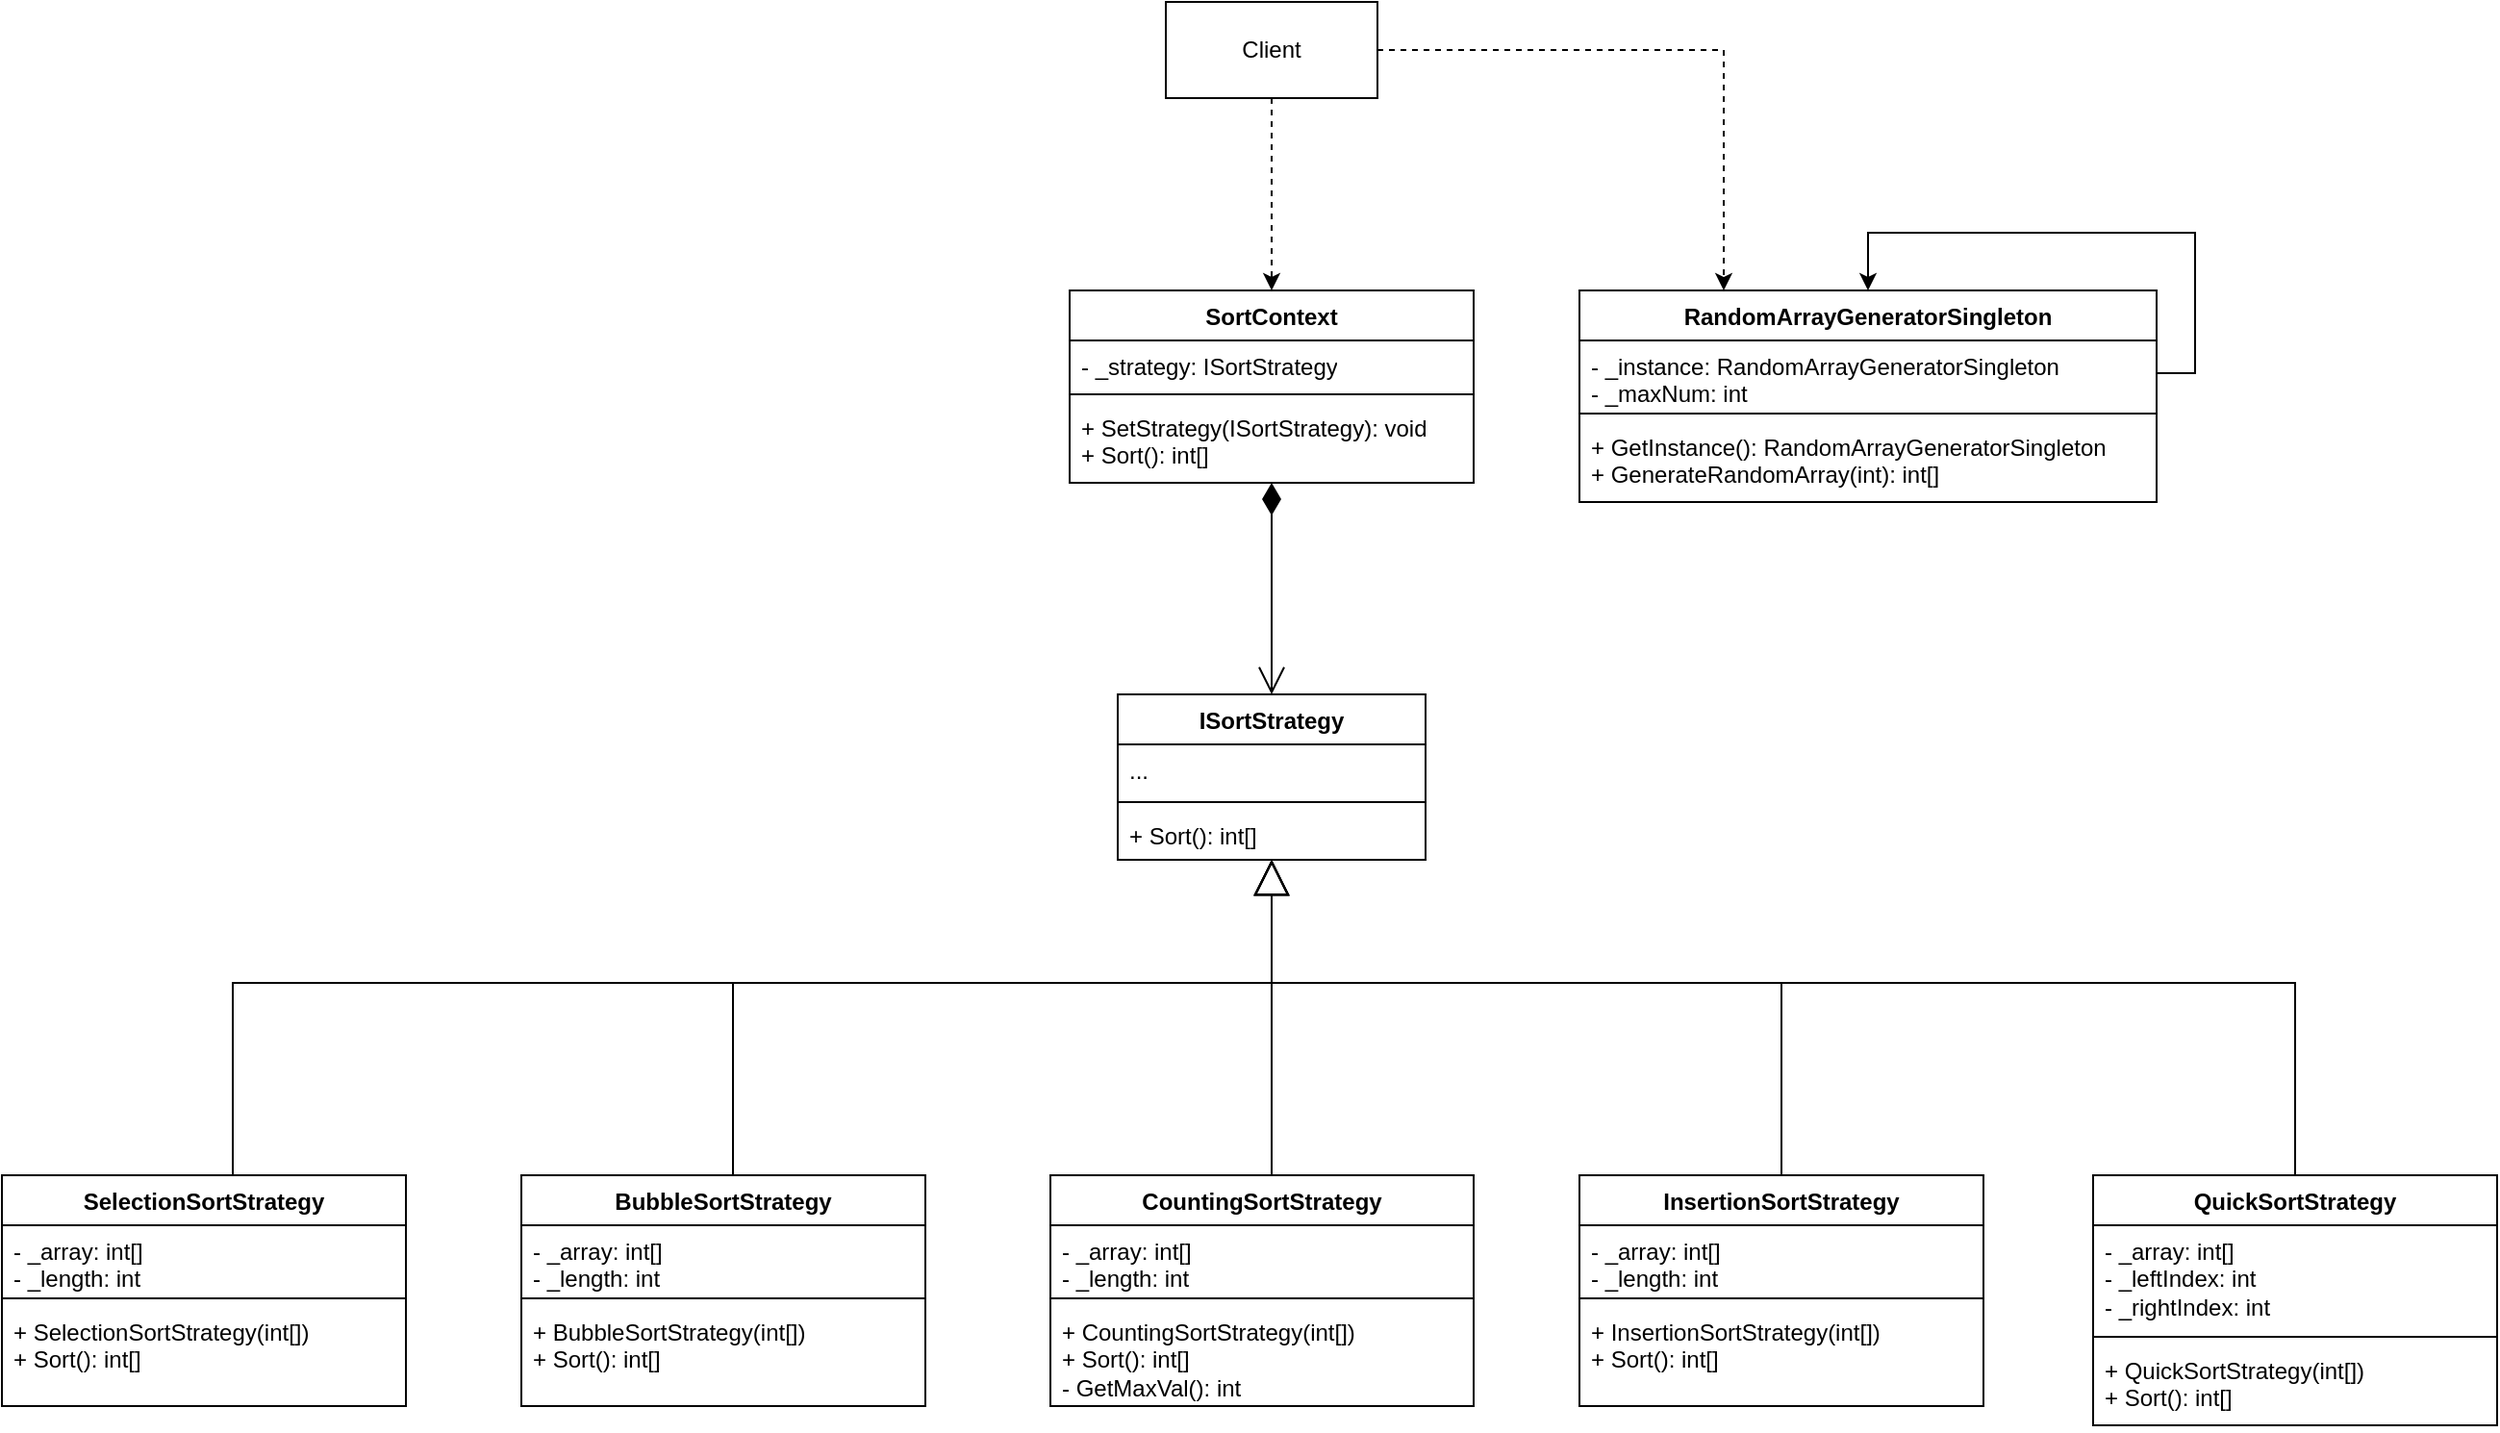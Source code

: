 <mxfile version="24.3.1" type="github">
  <diagram name="Página-1" id="lk1uVsG0BgJfqTj0Q3P5">
    <mxGraphModel dx="1665" dy="1615" grid="1" gridSize="10" guides="1" tooltips="1" connect="1" arrows="1" fold="1" page="1" pageScale="1" pageWidth="827" pageHeight="1169" math="0" shadow="0">
      <root>
        <mxCell id="0" />
        <mxCell id="1" parent="0" />
        <mxCell id="HxOCHuNULz_wmKY0R8sd-1" value="BubbleSortStrategy" style="swimlane;fontStyle=1;align=center;verticalAlign=top;childLayout=stackLayout;horizontal=1;startSize=26;horizontalStack=0;resizeParent=1;resizeParentMax=0;resizeLast=0;collapsible=1;marginBottom=0;whiteSpace=wrap;html=1;" vertex="1" parent="1">
          <mxGeometry x="10" y="10" width="210" height="120" as="geometry" />
        </mxCell>
        <mxCell id="HxOCHuNULz_wmKY0R8sd-2" value="&lt;div&gt;-&amp;nbsp;_array:&amp;nbsp;int[]&lt;/div&gt;&lt;div&gt;- _length: int&lt;/div&gt;" style="text;strokeColor=none;fillColor=none;align=left;verticalAlign=top;spacingLeft=4;spacingRight=4;overflow=hidden;rotatable=0;points=[[0,0.5],[1,0.5]];portConstraint=eastwest;whiteSpace=wrap;html=1;" vertex="1" parent="HxOCHuNULz_wmKY0R8sd-1">
          <mxGeometry y="26" width="210" height="34" as="geometry" />
        </mxCell>
        <mxCell id="HxOCHuNULz_wmKY0R8sd-3" value="" style="line;strokeWidth=1;fillColor=none;align=left;verticalAlign=middle;spacingTop=-1;spacingLeft=3;spacingRight=3;rotatable=0;labelPosition=right;points=[];portConstraint=eastwest;strokeColor=inherit;" vertex="1" parent="HxOCHuNULz_wmKY0R8sd-1">
          <mxGeometry y="60" width="210" height="8" as="geometry" />
        </mxCell>
        <mxCell id="HxOCHuNULz_wmKY0R8sd-4" value="+ BubbleSortStrategy(int[])&lt;div&gt;+ Sort():&amp;nbsp;int[]&lt;/div&gt;" style="text;strokeColor=none;fillColor=none;align=left;verticalAlign=top;spacingLeft=4;spacingRight=4;overflow=hidden;rotatable=0;points=[[0,0.5],[1,0.5]];portConstraint=eastwest;whiteSpace=wrap;html=1;" vertex="1" parent="HxOCHuNULz_wmKY0R8sd-1">
          <mxGeometry y="68" width="210" height="52" as="geometry" />
        </mxCell>
        <mxCell id="HxOCHuNULz_wmKY0R8sd-5" value="CountingSortStrategy" style="swimlane;fontStyle=1;align=center;verticalAlign=top;childLayout=stackLayout;horizontal=1;startSize=26;horizontalStack=0;resizeParent=1;resizeParentMax=0;resizeLast=0;collapsible=1;marginBottom=0;whiteSpace=wrap;html=1;" vertex="1" parent="1">
          <mxGeometry x="285" y="10" width="220" height="120" as="geometry" />
        </mxCell>
        <mxCell id="HxOCHuNULz_wmKY0R8sd-6" value="&lt;div&gt;-&amp;nbsp;_array:&amp;nbsp;int[]&lt;/div&gt;&lt;div&gt;- _length: int&lt;/div&gt;" style="text;strokeColor=none;fillColor=none;align=left;verticalAlign=top;spacingLeft=4;spacingRight=4;overflow=hidden;rotatable=0;points=[[0,0.5],[1,0.5]];portConstraint=eastwest;whiteSpace=wrap;html=1;" vertex="1" parent="HxOCHuNULz_wmKY0R8sd-5">
          <mxGeometry y="26" width="220" height="34" as="geometry" />
        </mxCell>
        <mxCell id="HxOCHuNULz_wmKY0R8sd-7" value="" style="line;strokeWidth=1;fillColor=none;align=left;verticalAlign=middle;spacingTop=-1;spacingLeft=3;spacingRight=3;rotatable=0;labelPosition=right;points=[];portConstraint=eastwest;strokeColor=inherit;" vertex="1" parent="HxOCHuNULz_wmKY0R8sd-5">
          <mxGeometry y="60" width="220" height="8" as="geometry" />
        </mxCell>
        <mxCell id="HxOCHuNULz_wmKY0R8sd-8" value="+ CountingSortStrategy(int[])&lt;div&gt;+ Sort():&amp;nbsp;int[]&lt;/div&gt;&lt;div&gt;-&amp;nbsp;GetMaxVal(): int&lt;/div&gt;" style="text;strokeColor=none;fillColor=none;align=left;verticalAlign=top;spacingLeft=4;spacingRight=4;overflow=hidden;rotatable=0;points=[[0,0.5],[1,0.5]];portConstraint=eastwest;whiteSpace=wrap;html=1;" vertex="1" parent="HxOCHuNULz_wmKY0R8sd-5">
          <mxGeometry y="68" width="220" height="52" as="geometry" />
        </mxCell>
        <mxCell id="HxOCHuNULz_wmKY0R8sd-9" value="InsertionSortStrategy" style="swimlane;fontStyle=1;align=center;verticalAlign=top;childLayout=stackLayout;horizontal=1;startSize=26;horizontalStack=0;resizeParent=1;resizeParentMax=0;resizeLast=0;collapsible=1;marginBottom=0;whiteSpace=wrap;html=1;" vertex="1" parent="1">
          <mxGeometry x="560" y="10" width="210" height="120" as="geometry" />
        </mxCell>
        <mxCell id="HxOCHuNULz_wmKY0R8sd-10" value="&lt;div&gt;-&amp;nbsp;_array:&amp;nbsp;int[]&lt;/div&gt;&lt;div&gt;- _length: int&lt;/div&gt;" style="text;strokeColor=none;fillColor=none;align=left;verticalAlign=top;spacingLeft=4;spacingRight=4;overflow=hidden;rotatable=0;points=[[0,0.5],[1,0.5]];portConstraint=eastwest;whiteSpace=wrap;html=1;" vertex="1" parent="HxOCHuNULz_wmKY0R8sd-9">
          <mxGeometry y="26" width="210" height="34" as="geometry" />
        </mxCell>
        <mxCell id="HxOCHuNULz_wmKY0R8sd-11" value="" style="line;strokeWidth=1;fillColor=none;align=left;verticalAlign=middle;spacingTop=-1;spacingLeft=3;spacingRight=3;rotatable=0;labelPosition=right;points=[];portConstraint=eastwest;strokeColor=inherit;" vertex="1" parent="HxOCHuNULz_wmKY0R8sd-9">
          <mxGeometry y="60" width="210" height="8" as="geometry" />
        </mxCell>
        <mxCell id="HxOCHuNULz_wmKY0R8sd-12" value="+ InsertionSortStrategy(int[])&lt;div&gt;+ Sort():&amp;nbsp;int[]&lt;/div&gt;" style="text;strokeColor=none;fillColor=none;align=left;verticalAlign=top;spacingLeft=4;spacingRight=4;overflow=hidden;rotatable=0;points=[[0,0.5],[1,0.5]];portConstraint=eastwest;whiteSpace=wrap;html=1;" vertex="1" parent="HxOCHuNULz_wmKY0R8sd-9">
          <mxGeometry y="68" width="210" height="52" as="geometry" />
        </mxCell>
        <mxCell id="HxOCHuNULz_wmKY0R8sd-13" value="QuickSortStrategy" style="swimlane;fontStyle=1;align=center;verticalAlign=top;childLayout=stackLayout;horizontal=1;startSize=26;horizontalStack=0;resizeParent=1;resizeParentMax=0;resizeLast=0;collapsible=1;marginBottom=0;whiteSpace=wrap;html=1;" vertex="1" parent="1">
          <mxGeometry x="827" y="10" width="210" height="130" as="geometry" />
        </mxCell>
        <mxCell id="HxOCHuNULz_wmKY0R8sd-14" value="&lt;div&gt;-&amp;nbsp;_array:&amp;nbsp;int[]&lt;/div&gt;&lt;div&gt;- _leftIndex: int&lt;/div&gt;&lt;div&gt;-&amp;nbsp;_rightIndex: int&lt;/div&gt;" style="text;strokeColor=none;fillColor=none;align=left;verticalAlign=top;spacingLeft=4;spacingRight=4;overflow=hidden;rotatable=0;points=[[0,0.5],[1,0.5]];portConstraint=eastwest;whiteSpace=wrap;html=1;" vertex="1" parent="HxOCHuNULz_wmKY0R8sd-13">
          <mxGeometry y="26" width="210" height="54" as="geometry" />
        </mxCell>
        <mxCell id="HxOCHuNULz_wmKY0R8sd-15" value="" style="line;strokeWidth=1;fillColor=none;align=left;verticalAlign=middle;spacingTop=-1;spacingLeft=3;spacingRight=3;rotatable=0;labelPosition=right;points=[];portConstraint=eastwest;strokeColor=inherit;" vertex="1" parent="HxOCHuNULz_wmKY0R8sd-13">
          <mxGeometry y="80" width="210" height="8" as="geometry" />
        </mxCell>
        <mxCell id="HxOCHuNULz_wmKY0R8sd-16" value="+ QuickSortStrategy(int[])&lt;div&gt;+ Sort():&amp;nbsp;int[]&lt;/div&gt;" style="text;strokeColor=none;fillColor=none;align=left;verticalAlign=top;spacingLeft=4;spacingRight=4;overflow=hidden;rotatable=0;points=[[0,0.5],[1,0.5]];portConstraint=eastwest;whiteSpace=wrap;html=1;" vertex="1" parent="HxOCHuNULz_wmKY0R8sd-13">
          <mxGeometry y="88" width="210" height="42" as="geometry" />
        </mxCell>
        <mxCell id="HxOCHuNULz_wmKY0R8sd-17" value="SelectionSortStrategy" style="swimlane;fontStyle=1;align=center;verticalAlign=top;childLayout=stackLayout;horizontal=1;startSize=26;horizontalStack=0;resizeParent=1;resizeParentMax=0;resizeLast=0;collapsible=1;marginBottom=0;whiteSpace=wrap;html=1;" vertex="1" parent="1">
          <mxGeometry x="-260" y="10" width="210" height="120" as="geometry" />
        </mxCell>
        <mxCell id="HxOCHuNULz_wmKY0R8sd-18" value="&lt;div&gt;-&amp;nbsp;_array:&amp;nbsp;int[]&lt;/div&gt;&lt;div&gt;- _length: int&lt;/div&gt;" style="text;strokeColor=none;fillColor=none;align=left;verticalAlign=top;spacingLeft=4;spacingRight=4;overflow=hidden;rotatable=0;points=[[0,0.5],[1,0.5]];portConstraint=eastwest;whiteSpace=wrap;html=1;" vertex="1" parent="HxOCHuNULz_wmKY0R8sd-17">
          <mxGeometry y="26" width="210" height="34" as="geometry" />
        </mxCell>
        <mxCell id="HxOCHuNULz_wmKY0R8sd-19" value="" style="line;strokeWidth=1;fillColor=none;align=left;verticalAlign=middle;spacingTop=-1;spacingLeft=3;spacingRight=3;rotatable=0;labelPosition=right;points=[];portConstraint=eastwest;strokeColor=inherit;" vertex="1" parent="HxOCHuNULz_wmKY0R8sd-17">
          <mxGeometry y="60" width="210" height="8" as="geometry" />
        </mxCell>
        <mxCell id="HxOCHuNULz_wmKY0R8sd-20" value="+ SelectionSortStrategy(int[])&lt;div&gt;+ Sort():&amp;nbsp;int[]&lt;/div&gt;" style="text;strokeColor=none;fillColor=none;align=left;verticalAlign=top;spacingLeft=4;spacingRight=4;overflow=hidden;rotatable=0;points=[[0,0.5],[1,0.5]];portConstraint=eastwest;whiteSpace=wrap;html=1;" vertex="1" parent="HxOCHuNULz_wmKY0R8sd-17">
          <mxGeometry y="68" width="210" height="52" as="geometry" />
        </mxCell>
        <mxCell id="HxOCHuNULz_wmKY0R8sd-21" value="ISortStrategy" style="swimlane;fontStyle=1;align=center;verticalAlign=top;childLayout=stackLayout;horizontal=1;startSize=26;horizontalStack=0;resizeParent=1;resizeParentMax=0;resizeLast=0;collapsible=1;marginBottom=0;whiteSpace=wrap;html=1;" vertex="1" parent="1">
          <mxGeometry x="320" y="-240" width="160" height="86" as="geometry" />
        </mxCell>
        <mxCell id="HxOCHuNULz_wmKY0R8sd-22" value="..." style="text;strokeColor=none;fillColor=none;align=left;verticalAlign=top;spacingLeft=4;spacingRight=4;overflow=hidden;rotatable=0;points=[[0,0.5],[1,0.5]];portConstraint=eastwest;whiteSpace=wrap;html=1;" vertex="1" parent="HxOCHuNULz_wmKY0R8sd-21">
          <mxGeometry y="26" width="160" height="26" as="geometry" />
        </mxCell>
        <mxCell id="HxOCHuNULz_wmKY0R8sd-23" value="" style="line;strokeWidth=1;fillColor=none;align=left;verticalAlign=middle;spacingTop=-1;spacingLeft=3;spacingRight=3;rotatable=0;labelPosition=right;points=[];portConstraint=eastwest;strokeColor=inherit;" vertex="1" parent="HxOCHuNULz_wmKY0R8sd-21">
          <mxGeometry y="52" width="160" height="8" as="geometry" />
        </mxCell>
        <mxCell id="HxOCHuNULz_wmKY0R8sd-24" value="+ Sort(): int[]" style="text;strokeColor=none;fillColor=none;align=left;verticalAlign=top;spacingLeft=4;spacingRight=4;overflow=hidden;rotatable=0;points=[[0,0.5],[1,0.5]];portConstraint=eastwest;whiteSpace=wrap;html=1;" vertex="1" parent="HxOCHuNULz_wmKY0R8sd-21">
          <mxGeometry y="60" width="160" height="26" as="geometry" />
        </mxCell>
        <mxCell id="HxOCHuNULz_wmKY0R8sd-29" value="RandomArrayGeneratorSingleton" style="swimlane;fontStyle=1;align=center;verticalAlign=top;childLayout=stackLayout;horizontal=1;startSize=26;horizontalStack=0;resizeParent=1;resizeParentMax=0;resizeLast=0;collapsible=1;marginBottom=0;whiteSpace=wrap;html=1;" vertex="1" parent="1">
          <mxGeometry x="560" y="-450" width="300" height="110" as="geometry" />
        </mxCell>
        <mxCell id="HxOCHuNULz_wmKY0R8sd-47" style="edgeStyle=orthogonalEdgeStyle;rounded=0;orthogonalLoop=1;jettySize=auto;html=1;exitX=1;exitY=0.5;exitDx=0;exitDy=0;entryX=0.5;entryY=0;entryDx=0;entryDy=0;" edge="1" parent="HxOCHuNULz_wmKY0R8sd-29" source="HxOCHuNULz_wmKY0R8sd-30" target="HxOCHuNULz_wmKY0R8sd-29">
          <mxGeometry relative="1" as="geometry">
            <Array as="points">
              <mxPoint x="320" y="43" />
              <mxPoint x="320" y="-30" />
              <mxPoint x="150" y="-30" />
            </Array>
          </mxGeometry>
        </mxCell>
        <mxCell id="HxOCHuNULz_wmKY0R8sd-30" value="&lt;div&gt;-&amp;nbsp;_instance:&amp;nbsp;RandomArrayGeneratorSingleton&lt;/div&gt;&lt;div&gt;-&amp;nbsp;_maxNum: int&lt;/div&gt;" style="text;strokeColor=none;fillColor=none;align=left;verticalAlign=top;spacingLeft=4;spacingRight=4;overflow=hidden;rotatable=0;points=[[0,0.5],[1,0.5]];portConstraint=eastwest;whiteSpace=wrap;html=1;" vertex="1" parent="HxOCHuNULz_wmKY0R8sd-29">
          <mxGeometry y="26" width="300" height="34" as="geometry" />
        </mxCell>
        <mxCell id="HxOCHuNULz_wmKY0R8sd-31" value="" style="line;strokeWidth=1;fillColor=none;align=left;verticalAlign=middle;spacingTop=-1;spacingLeft=3;spacingRight=3;rotatable=0;labelPosition=right;points=[];portConstraint=eastwest;strokeColor=inherit;" vertex="1" parent="HxOCHuNULz_wmKY0R8sd-29">
          <mxGeometry y="60" width="300" height="8" as="geometry" />
        </mxCell>
        <mxCell id="HxOCHuNULz_wmKY0R8sd-32" value="+ GetInstance():&amp;nbsp;RandomArrayGeneratorSingleton&amp;nbsp;&lt;div&gt;+ GenerateRandomArray(int):&amp;nbsp;int[]&lt;/div&gt;" style="text;strokeColor=none;fillColor=none;align=left;verticalAlign=top;spacingLeft=4;spacingRight=4;overflow=hidden;rotatable=0;points=[[0,0.5],[1,0.5]];portConstraint=eastwest;whiteSpace=wrap;html=1;" vertex="1" parent="HxOCHuNULz_wmKY0R8sd-29">
          <mxGeometry y="68" width="300" height="42" as="geometry" />
        </mxCell>
        <mxCell id="HxOCHuNULz_wmKY0R8sd-33" value="SortContext" style="swimlane;fontStyle=1;align=center;verticalAlign=top;childLayout=stackLayout;horizontal=1;startSize=26;horizontalStack=0;resizeParent=1;resizeParentMax=0;resizeLast=0;collapsible=1;marginBottom=0;whiteSpace=wrap;html=1;" vertex="1" parent="1">
          <mxGeometry x="295" y="-450" width="210" height="100" as="geometry" />
        </mxCell>
        <mxCell id="HxOCHuNULz_wmKY0R8sd-34" value="&lt;div&gt;-&amp;nbsp;_strategy:&amp;nbsp;ISortStrategy&lt;/div&gt;" style="text;strokeColor=none;fillColor=none;align=left;verticalAlign=top;spacingLeft=4;spacingRight=4;overflow=hidden;rotatable=0;points=[[0,0.5],[1,0.5]];portConstraint=eastwest;whiteSpace=wrap;html=1;" vertex="1" parent="HxOCHuNULz_wmKY0R8sd-33">
          <mxGeometry y="26" width="210" height="24" as="geometry" />
        </mxCell>
        <mxCell id="HxOCHuNULz_wmKY0R8sd-35" value="" style="line;strokeWidth=1;fillColor=none;align=left;verticalAlign=middle;spacingTop=-1;spacingLeft=3;spacingRight=3;rotatable=0;labelPosition=right;points=[];portConstraint=eastwest;strokeColor=inherit;" vertex="1" parent="HxOCHuNULz_wmKY0R8sd-33">
          <mxGeometry y="50" width="210" height="8" as="geometry" />
        </mxCell>
        <mxCell id="HxOCHuNULz_wmKY0R8sd-36" value="+ SetStrategy(ISortStrategy): void&lt;div&gt;+ Sort():&amp;nbsp;int[]&lt;/div&gt;" style="text;strokeColor=none;fillColor=none;align=left;verticalAlign=top;spacingLeft=4;spacingRight=4;overflow=hidden;rotatable=0;points=[[0,0.5],[1,0.5]];portConstraint=eastwest;whiteSpace=wrap;html=1;" vertex="1" parent="HxOCHuNULz_wmKY0R8sd-33">
          <mxGeometry y="58" width="210" height="42" as="geometry" />
        </mxCell>
        <mxCell id="HxOCHuNULz_wmKY0R8sd-40" value="" style="endArrow=open;html=1;endSize=12;startArrow=diamondThin;startSize=14;startFill=1;edgeStyle=orthogonalEdgeStyle;align=left;verticalAlign=bottom;rounded=0;" edge="1" parent="1" source="HxOCHuNULz_wmKY0R8sd-33" target="HxOCHuNULz_wmKY0R8sd-21">
          <mxGeometry x="-1" y="3" relative="1" as="geometry">
            <mxPoint x="254" y="-170" as="sourcePoint" />
            <mxPoint x="414" y="-170" as="targetPoint" />
          </mxGeometry>
        </mxCell>
        <mxCell id="HxOCHuNULz_wmKY0R8sd-41" value="" style="endArrow=block;endSize=16;endFill=0;html=1;rounded=0;edgeStyle=orthogonalEdgeStyle;" edge="1" parent="1" source="HxOCHuNULz_wmKY0R8sd-17" target="HxOCHuNULz_wmKY0R8sd-21">
          <mxGeometry x="-0.25" y="90" width="160" relative="1" as="geometry">
            <mxPoint x="20" y="-110" as="sourcePoint" />
            <mxPoint x="180" y="-110" as="targetPoint" />
            <Array as="points">
              <mxPoint x="-140" y="-90" />
              <mxPoint x="400" y="-90" />
            </Array>
            <mxPoint as="offset" />
          </mxGeometry>
        </mxCell>
        <mxCell id="HxOCHuNULz_wmKY0R8sd-43" value="" style="endArrow=block;endSize=16;endFill=0;html=1;rounded=0;edgeStyle=orthogonalEdgeStyle;" edge="1" parent="1" source="HxOCHuNULz_wmKY0R8sd-1" target="HxOCHuNULz_wmKY0R8sd-21">
          <mxGeometry width="160" relative="1" as="geometry">
            <mxPoint x="140" y="-50" as="sourcePoint" />
            <mxPoint x="300" y="-50" as="targetPoint" />
            <Array as="points">
              <mxPoint x="120" y="-90" />
              <mxPoint x="400" y="-90" />
            </Array>
          </mxGeometry>
        </mxCell>
        <mxCell id="HxOCHuNULz_wmKY0R8sd-44" value="" style="endArrow=block;endSize=16;endFill=0;html=1;rounded=0;edgeStyle=orthogonalEdgeStyle;" edge="1" parent="1" source="HxOCHuNULz_wmKY0R8sd-5" target="HxOCHuNULz_wmKY0R8sd-21">
          <mxGeometry width="160" relative="1" as="geometry">
            <mxPoint x="480" y="-110" as="sourcePoint" />
            <mxPoint x="640" y="-110" as="targetPoint" />
            <Array as="points">
              <mxPoint x="400" y="-30" />
              <mxPoint x="400" y="-30" />
            </Array>
          </mxGeometry>
        </mxCell>
        <mxCell id="HxOCHuNULz_wmKY0R8sd-45" value="" style="endArrow=block;endSize=16;endFill=0;html=1;rounded=0;edgeStyle=orthogonalEdgeStyle;" edge="1" parent="1" source="HxOCHuNULz_wmKY0R8sd-9" target="HxOCHuNULz_wmKY0R8sd-21">
          <mxGeometry width="160" relative="1" as="geometry">
            <mxPoint x="560" y="-110" as="sourcePoint" />
            <mxPoint x="720" y="-110" as="targetPoint" />
            <Array as="points">
              <mxPoint x="665" y="-90" />
              <mxPoint x="400" y="-90" />
            </Array>
          </mxGeometry>
        </mxCell>
        <mxCell id="HxOCHuNULz_wmKY0R8sd-46" value="" style="endArrow=block;endSize=16;endFill=0;html=1;rounded=0;edgeStyle=orthogonalEdgeStyle;" edge="1" parent="1" source="HxOCHuNULz_wmKY0R8sd-13" target="HxOCHuNULz_wmKY0R8sd-21">
          <mxGeometry width="160" relative="1" as="geometry">
            <mxPoint x="660" y="-140" as="sourcePoint" />
            <mxPoint x="820" y="-140" as="targetPoint" />
            <Array as="points">
              <mxPoint x="932" y="-90" />
              <mxPoint x="400" y="-90" />
            </Array>
          </mxGeometry>
        </mxCell>
        <mxCell id="HxOCHuNULz_wmKY0R8sd-49" style="edgeStyle=orthogonalEdgeStyle;rounded=0;orthogonalLoop=1;jettySize=auto;html=1;dashed=1;" edge="1" parent="1" source="HxOCHuNULz_wmKY0R8sd-48" target="HxOCHuNULz_wmKY0R8sd-33">
          <mxGeometry relative="1" as="geometry" />
        </mxCell>
        <mxCell id="HxOCHuNULz_wmKY0R8sd-50" style="edgeStyle=orthogonalEdgeStyle;rounded=0;orthogonalLoop=1;jettySize=auto;html=1;entryX=0.25;entryY=0;entryDx=0;entryDy=0;dashed=1;" edge="1" parent="1" source="HxOCHuNULz_wmKY0R8sd-48" target="HxOCHuNULz_wmKY0R8sd-29">
          <mxGeometry relative="1" as="geometry" />
        </mxCell>
        <mxCell id="HxOCHuNULz_wmKY0R8sd-48" value="Client" style="html=1;whiteSpace=wrap;" vertex="1" parent="1">
          <mxGeometry x="345" y="-600" width="110" height="50" as="geometry" />
        </mxCell>
      </root>
    </mxGraphModel>
  </diagram>
</mxfile>
